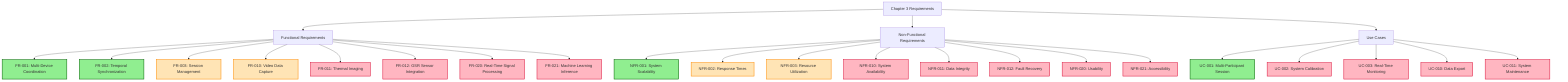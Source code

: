 flowchart TD
    A[Chapter 3 Requirements] --> B[Functional Requirements]
    A --> C[Non-Functional Requirements]
    A --> D[Use Cases]
    
    B --> FR1[FR-001: Multi-Device Coordination]
    B --> FR2[FR-002: Temporal Synchronization]
    B --> FR3[FR-003: Session Management]
    B --> FR10[FR-010: Video Data Capture]
    B --> FR11[FR-011: Thermal Imaging]
    B --> FR12[FR-012: GSR Sensor Integration]
    B --> FR20[FR-020: Real-Time Signal Processing]
    B --> FR21[FR-021: Machine Learning Inference]
    
    C --> NFR1[NFR-001: System Scalability]
    C --> NFR2[NFR-002: Response Times]
    C --> NFR3[NFR-003: Resource Utilization]
    C --> NFR10[NFR-010: System Availability]
    C --> NFR11[NFR-011: Data Integrity]
    C --> NFR12[NFR-012: Fault Recovery]
    C --> NFR20[NFR-020: Usability]
    C --> NFR21[NFR-021: Accessibility]
    
    D --> UC1[UC-001: Multi-Participant Session]
    D --> UC2[UC-002: System Calibration]
    D --> UC3[UC-003: Real-Time Monitoring]
    D --> UC10[UC-010: Data Export]
    D --> UC11[UC-011: System Maintenance]
    
    classDef tested fill:#90EE90,stroke:#006400,stroke-width:2px
    classDef partial fill:#FFE4B5,stroke:#FF8C00,stroke-width:2px
    classDef untested fill:#FFB6C1,stroke:#DC143C,stroke-width:2px
    
    class FR1,FR2,NFR1,UC1 tested
    class FR3,FR10,NFR2,NFR3 partial
    class FR11,FR12,FR20,FR21,NFR10,NFR11,NFR12,NFR20,NFR21,UC2,UC3,UC10,UC11 untested